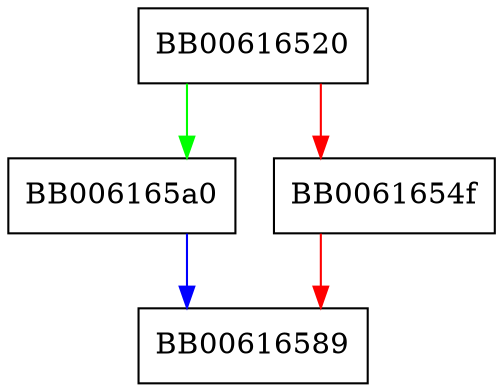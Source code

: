 digraph PEM_read {
  node [shape="box"];
  graph [splines=ortho];
  BB00616520 -> BB006165a0 [color="green"];
  BB00616520 -> BB0061654f [color="red"];
  BB0061654f -> BB00616589 [color="red"];
  BB006165a0 -> BB00616589 [color="blue"];
}